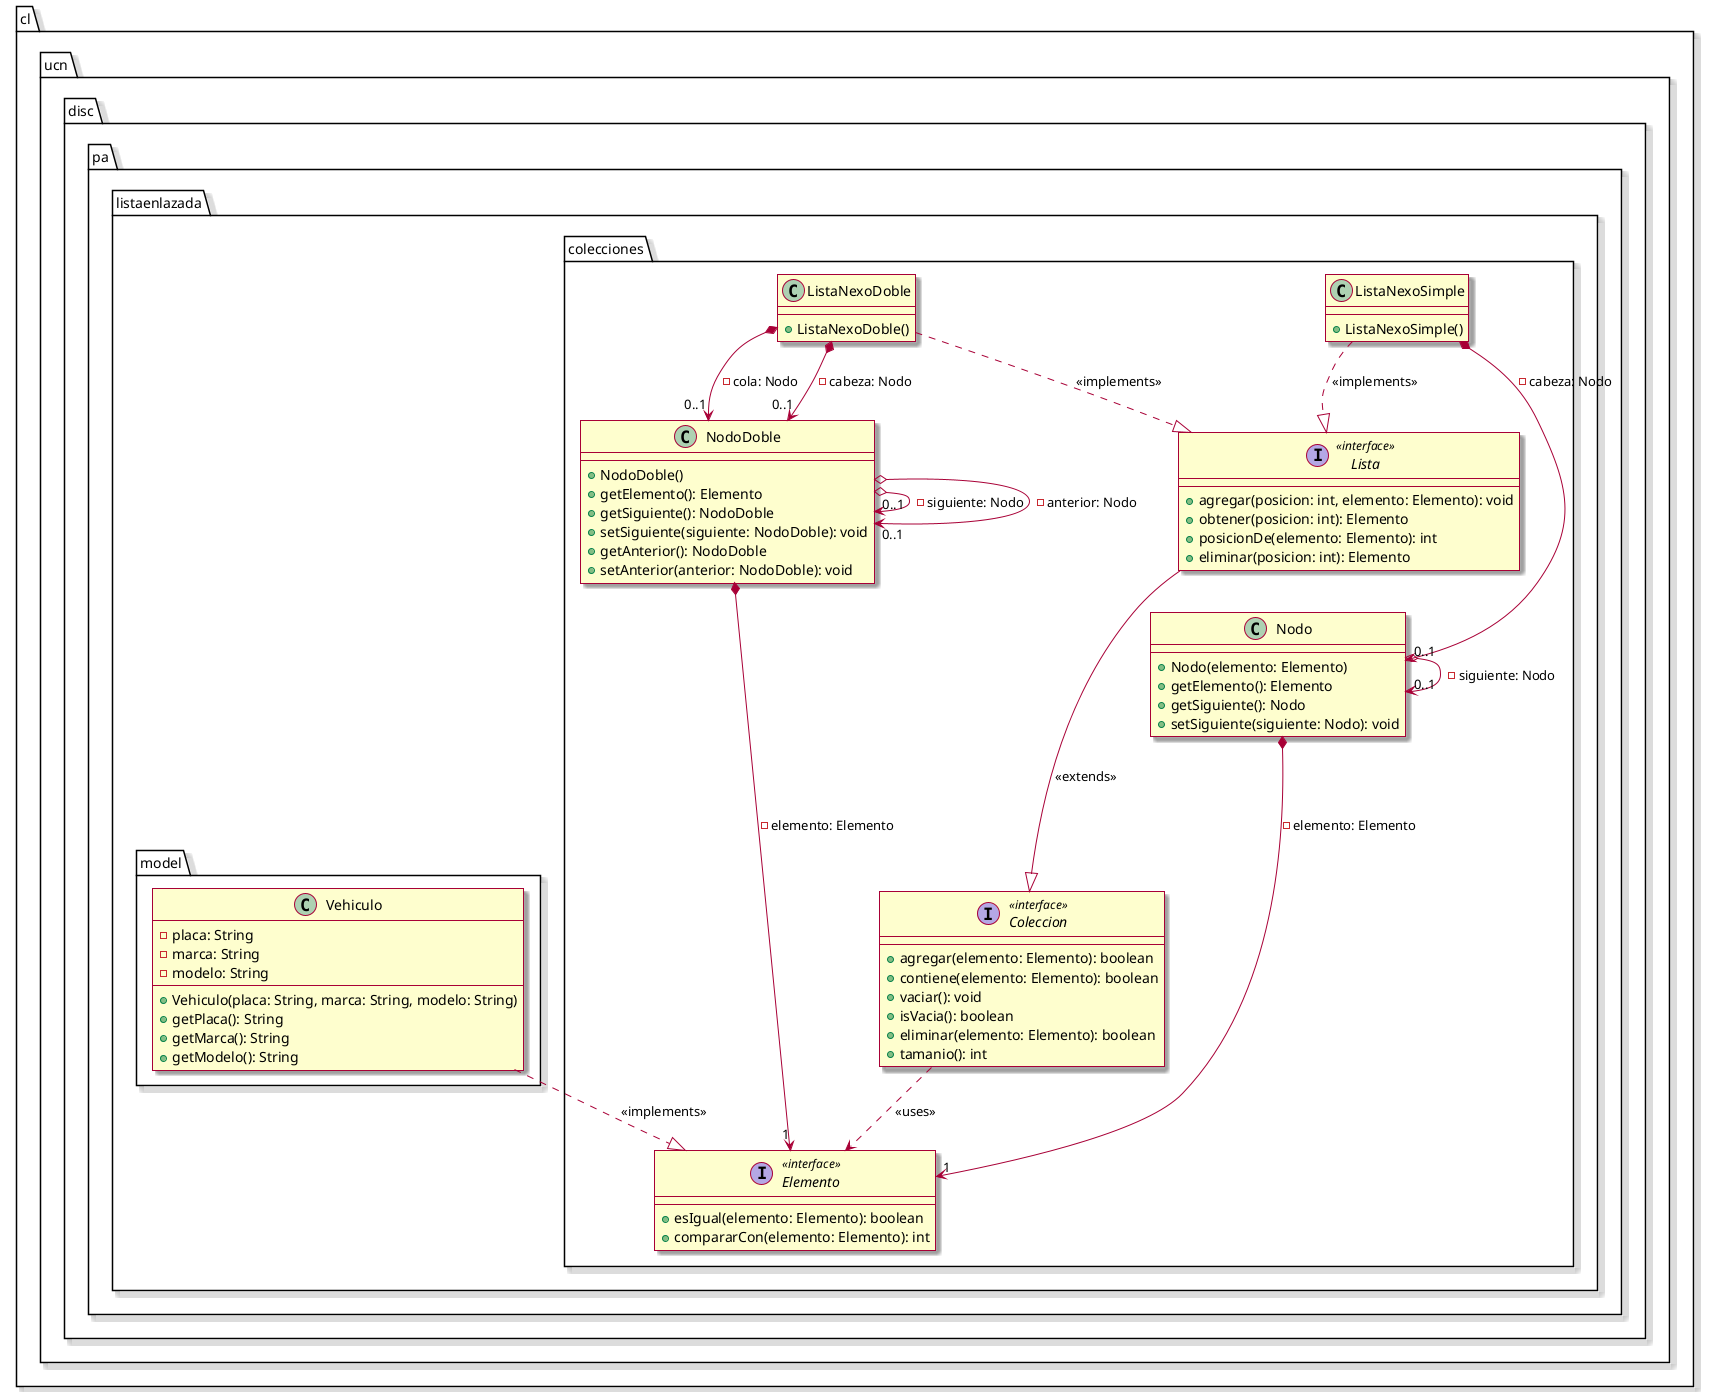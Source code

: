 @startuml
' left to right direction
' hide empty members
skin rose

package cl.ucn.disc.pa.listaenlazada {

    package colecciones {
        interface Elemento <<interface>> {
            + esIgual(elemento: Elemento): boolean
            + compararCon(elemento: Elemento): int
        }

        class Nodo {
            + Nodo(elemento: Elemento)
            + getElemento(): Elemento
            + getSiguiente(): Nodo
            + setSiguiente(siguiente: Nodo): void
        }
        Nodo *--> "1" Elemento: - elemento: Elemento
        Nodo o--> "0..1" Nodo: - siguiente: Nodo

        interface Coleccion <<interface>> {
            + agregar(elemento: Elemento): boolean
            + contiene(elemento: Elemento): boolean
            + vaciar(): void
            + isVacia(): boolean
            + eliminar(elemento: Elemento): boolean
            + tamanio(): int
        }
        Coleccion ..> Elemento: <<uses>>

        interface Lista <<interface>> {
            + agregar(posicion: int, elemento: Elemento): void
            + obtener(posicion: int): Elemento
            + posicionDe(elemento: Elemento): int
            + eliminar(posicion: int): Elemento
        }
        Lista ---|> Coleccion: <<extends>>

        class ListaNexoSimple {
            + ListaNexoSimple()
        }
        ListaNexoSimple *--> "0..1" Nodo: - cabeza: Nodo
        ListaNexoSimple ..|> Lista: <<implements>>

        class NodoDoble {
            + NodoDoble()
            + getElemento(): Elemento
            + getSiguiente(): NodoDoble
            + setSiguiente(siguiente: NodoDoble): void
            + getAnterior(): NodoDoble
            + setAnterior(anterior: NodoDoble): void
        }
        NodoDoble *--> "1" Elemento: - elemento: Elemento
        NodoDoble o--> "0..1" NodoDoble: - siguiente: Nodo
        NodoDoble o--> "0..1" NodoDoble: - anterior: Nodo

        class ListaNexoDoble {
            + ListaNexoDoble()
        }
        ListaNexoDoble *--> "0..1" NodoDoble: - cabeza: Nodo
        ListaNexoDoble *--> "0..1" NodoDoble: - cola: Nodo
        ListaNexoDoble ..|> Lista: <<implements>>

    }

    package model {

        class Vehiculo {
            - placa: String
            - marca: String
            - modelo: String
            + Vehiculo(placa: String, marca: String, modelo: String)
            + getPlaca(): String
            + getMarca(): String
            + getModelo(): String
        }
        Vehiculo ..|> Elemento: <<implements>>

    }

}




@enduml
